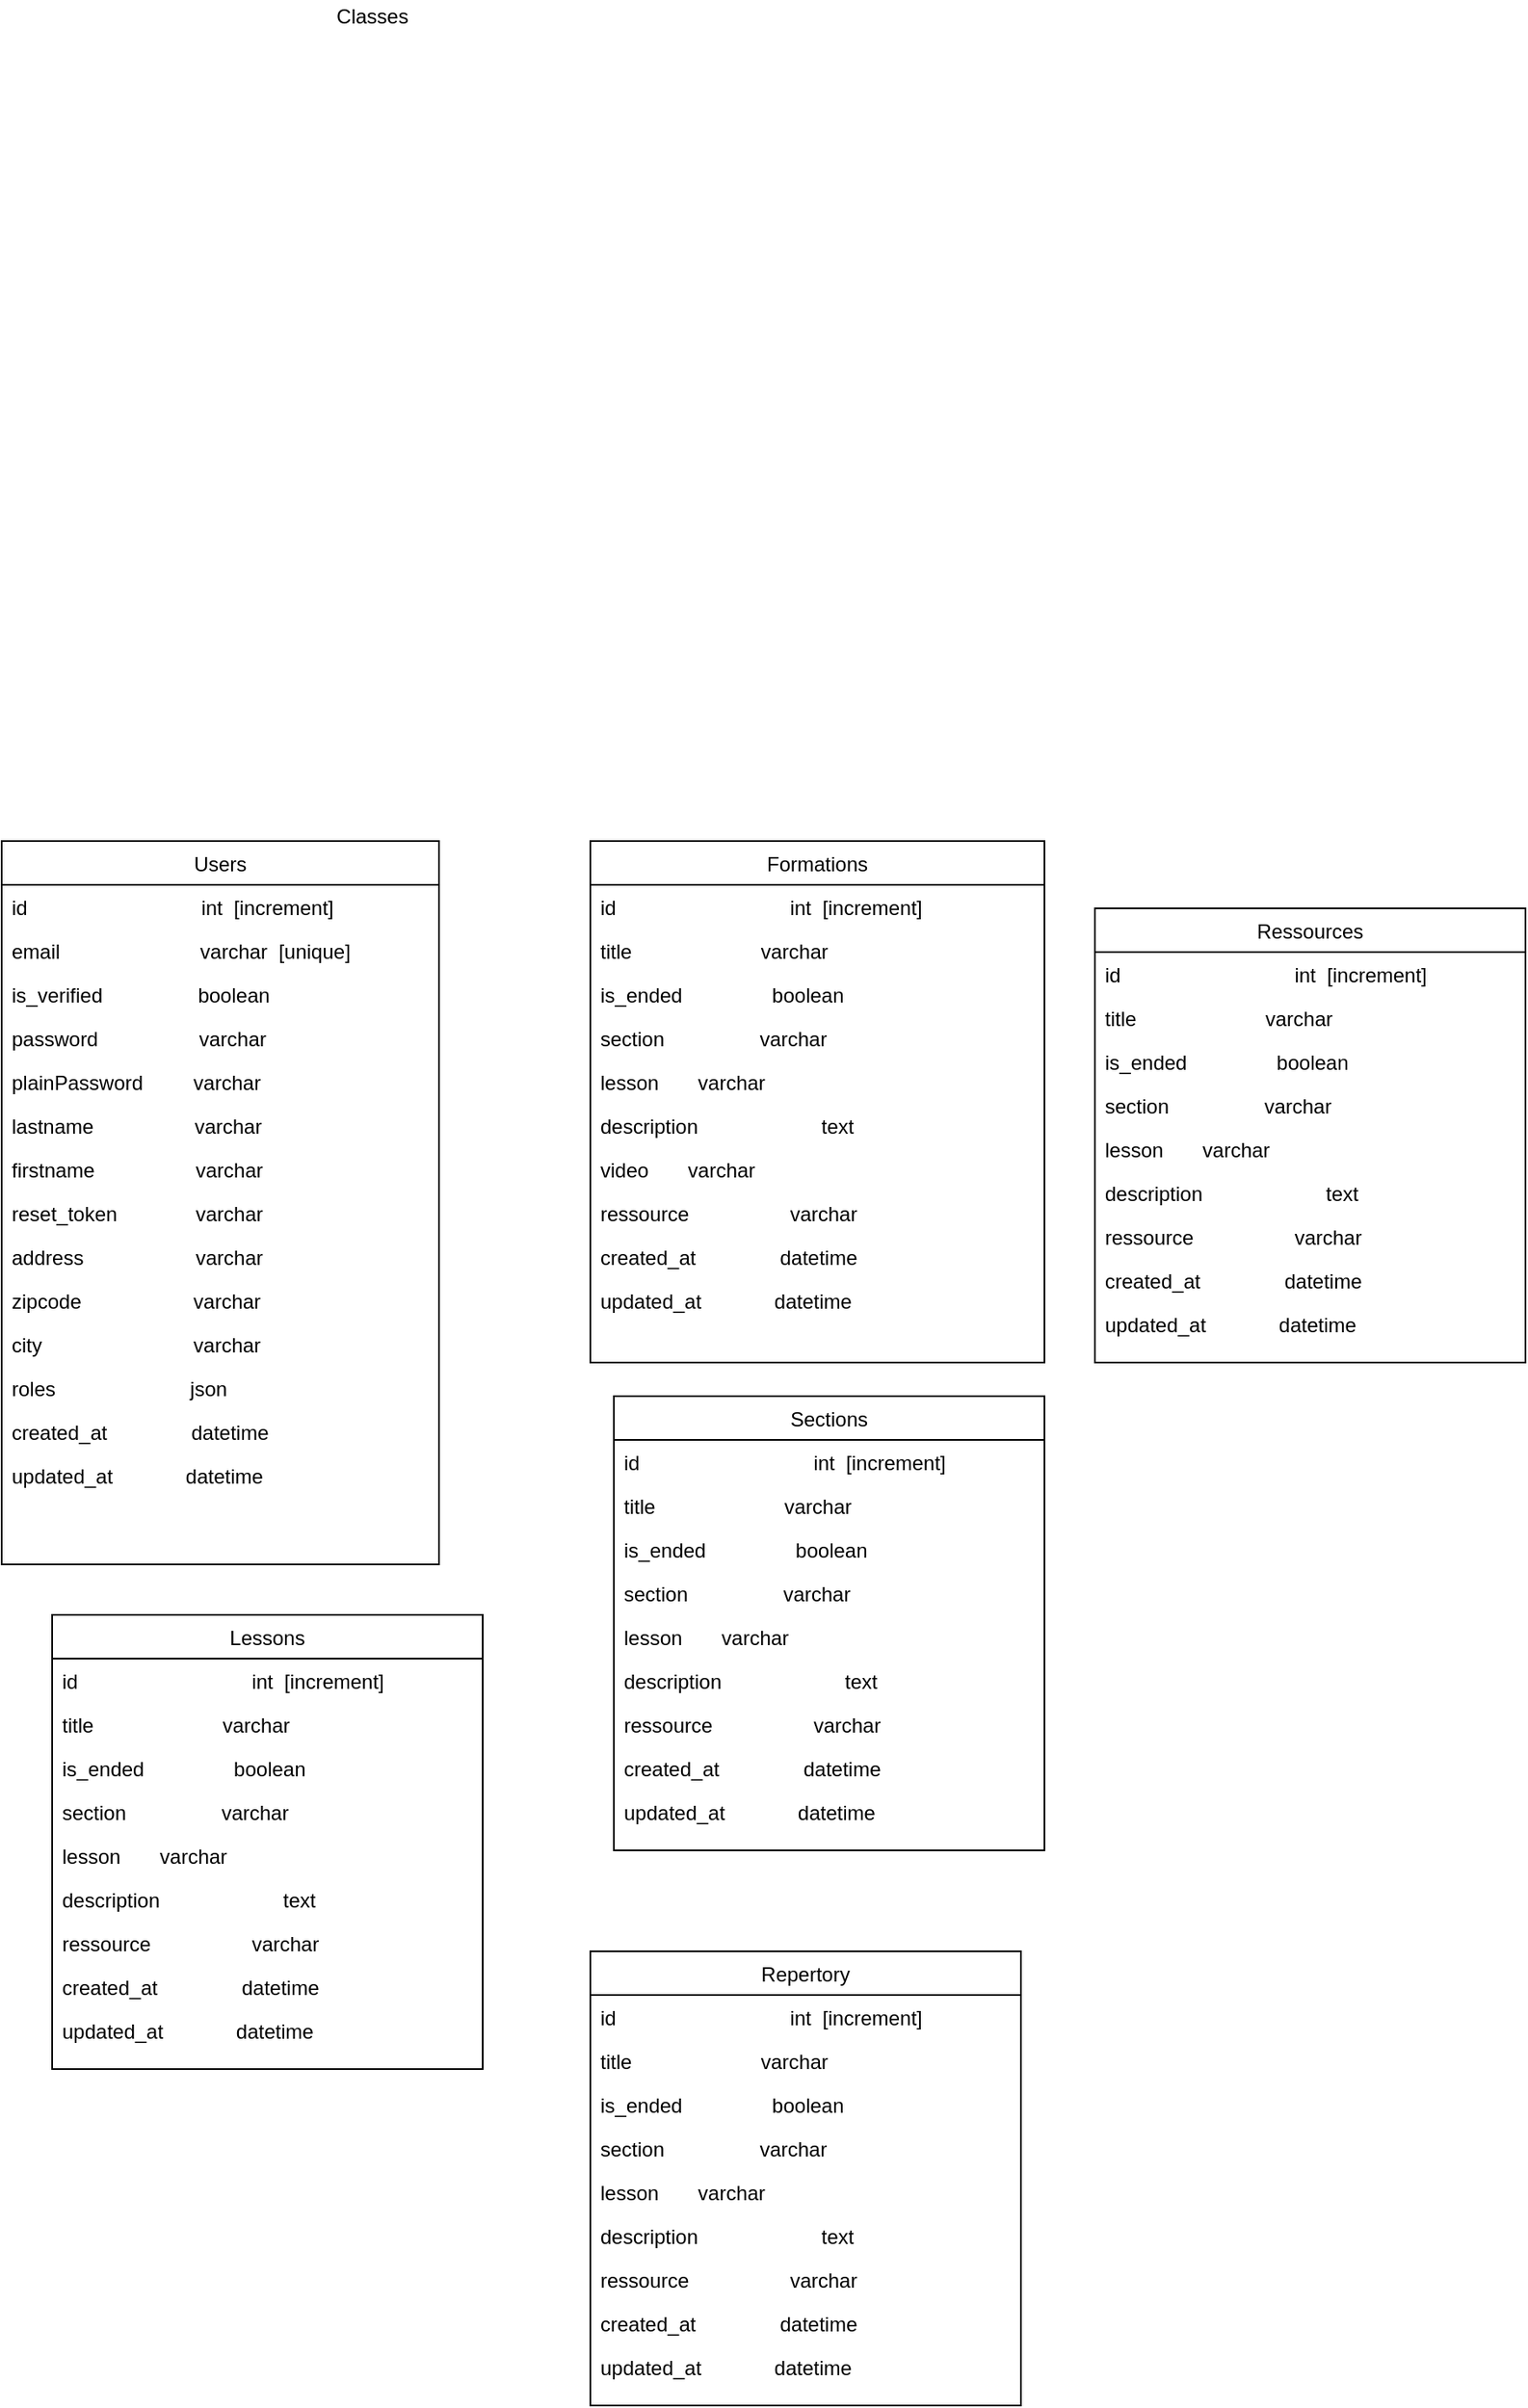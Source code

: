 <mxfile version="19.0.1" type="github">
  <diagram id="4xAlueajEXwUmsY7dy-2" name="Page-1">
    <mxGraphModel dx="796" dy="481" grid="1" gridSize="10" guides="1" tooltips="1" connect="1" arrows="1" fold="1" page="1" pageScale="1" pageWidth="827" pageHeight="1169" math="0" shadow="0">
      <root>
        <mxCell id="0" />
        <mxCell id="1" parent="0" />
        <mxCell id="2" value="Classes" style="text;html=1;resizable=0;autosize=1;align=center;verticalAlign=middle;points=[];fillColor=none;strokeColor=none;rounded=0;" parent="1" vertex="1">
          <mxGeometry x="240" y="20" width="60" height="20" as="geometry" />
        </mxCell>
        <mxCell id="TXKYhUwDw8YYV6_7jRAu-2" value="Users" style="swimlane;fontStyle=0;align=center;verticalAlign=top;childLayout=stackLayout;horizontal=1;startSize=26;horizontalStack=0;resizeParent=1;resizeLast=0;collapsible=1;marginBottom=0;rounded=0;shadow=0;strokeWidth=1;" vertex="1" parent="1">
          <mxGeometry x="50" y="520" width="260" height="430" as="geometry">
            <mxRectangle x="340" y="380" width="170" height="26" as="alternateBounds" />
          </mxGeometry>
        </mxCell>
        <mxCell id="TXKYhUwDw8YYV6_7jRAu-3" value="id                               int  [increment]" style="text;align=left;verticalAlign=top;spacingLeft=4;spacingRight=4;overflow=hidden;rotatable=0;points=[[0,0.5],[1,0.5]];portConstraint=eastwest;" vertex="1" parent="TXKYhUwDw8YYV6_7jRAu-2">
          <mxGeometry y="26" width="260" height="26" as="geometry" />
        </mxCell>
        <mxCell id="TXKYhUwDw8YYV6_7jRAu-4" value="email                         varchar  [unique]" style="text;align=left;verticalAlign=top;spacingLeft=4;spacingRight=4;overflow=hidden;rotatable=0;points=[[0,0.5],[1,0.5]];portConstraint=eastwest;" vertex="1" parent="TXKYhUwDw8YYV6_7jRAu-2">
          <mxGeometry y="52" width="260" height="26" as="geometry" />
        </mxCell>
        <mxCell id="TXKYhUwDw8YYV6_7jRAu-5" value="is_verified                 boolean" style="text;align=left;verticalAlign=top;spacingLeft=4;spacingRight=4;overflow=hidden;rotatable=0;points=[[0,0.5],[1,0.5]];portConstraint=eastwest;" vertex="1" parent="TXKYhUwDw8YYV6_7jRAu-2">
          <mxGeometry y="78" width="260" height="26" as="geometry" />
        </mxCell>
        <mxCell id="TXKYhUwDw8YYV6_7jRAu-6" value="password                  varchar" style="text;align=left;verticalAlign=top;spacingLeft=4;spacingRight=4;overflow=hidden;rotatable=0;points=[[0,0.5],[1,0.5]];portConstraint=eastwest;" vertex="1" parent="TXKYhUwDw8YYV6_7jRAu-2">
          <mxGeometry y="104" width="260" height="26" as="geometry" />
        </mxCell>
        <mxCell id="TXKYhUwDw8YYV6_7jRAu-7" value="plainPassword         varchar" style="text;align=left;verticalAlign=top;spacingLeft=4;spacingRight=4;overflow=hidden;rotatable=0;points=[[0,0.5],[1,0.5]];portConstraint=eastwest;" vertex="1" parent="TXKYhUwDw8YYV6_7jRAu-2">
          <mxGeometry y="130" width="260" height="26" as="geometry" />
        </mxCell>
        <mxCell id="TXKYhUwDw8YYV6_7jRAu-8" value="lastname                  varchar" style="text;align=left;verticalAlign=top;spacingLeft=4;spacingRight=4;overflow=hidden;rotatable=0;points=[[0,0.5],[1,0.5]];portConstraint=eastwest;" vertex="1" parent="TXKYhUwDw8YYV6_7jRAu-2">
          <mxGeometry y="156" width="260" height="26" as="geometry" />
        </mxCell>
        <mxCell id="TXKYhUwDw8YYV6_7jRAu-9" value="firstname                  varchar" style="text;align=left;verticalAlign=top;spacingLeft=4;spacingRight=4;overflow=hidden;rotatable=0;points=[[0,0.5],[1,0.5]];portConstraint=eastwest;" vertex="1" parent="TXKYhUwDw8YYV6_7jRAu-2">
          <mxGeometry y="182" width="260" height="26" as="geometry" />
        </mxCell>
        <mxCell id="TXKYhUwDw8YYV6_7jRAu-10" value="reset_token              varchar" style="text;align=left;verticalAlign=top;spacingLeft=4;spacingRight=4;overflow=hidden;rotatable=0;points=[[0,0.5],[1,0.5]];portConstraint=eastwest;" vertex="1" parent="TXKYhUwDw8YYV6_7jRAu-2">
          <mxGeometry y="208" width="260" height="26" as="geometry" />
        </mxCell>
        <mxCell id="TXKYhUwDw8YYV6_7jRAu-11" value="address                    varchar" style="text;align=left;verticalAlign=top;spacingLeft=4;spacingRight=4;overflow=hidden;rotatable=0;points=[[0,0.5],[1,0.5]];portConstraint=eastwest;" vertex="1" parent="TXKYhUwDw8YYV6_7jRAu-2">
          <mxGeometry y="234" width="260" height="26" as="geometry" />
        </mxCell>
        <mxCell id="TXKYhUwDw8YYV6_7jRAu-12" value="zipcode                    varchar" style="text;align=left;verticalAlign=top;spacingLeft=4;spacingRight=4;overflow=hidden;rotatable=0;points=[[0,0.5],[1,0.5]];portConstraint=eastwest;" vertex="1" parent="TXKYhUwDw8YYV6_7jRAu-2">
          <mxGeometry y="260" width="260" height="26" as="geometry" />
        </mxCell>
        <mxCell id="TXKYhUwDw8YYV6_7jRAu-13" value="city                           varchar" style="text;align=left;verticalAlign=top;spacingLeft=4;spacingRight=4;overflow=hidden;rotatable=0;points=[[0,0.5],[1,0.5]];portConstraint=eastwest;" vertex="1" parent="TXKYhUwDw8YYV6_7jRAu-2">
          <mxGeometry y="286" width="260" height="26" as="geometry" />
        </mxCell>
        <mxCell id="TXKYhUwDw8YYV6_7jRAu-14" value="roles                        json" style="text;align=left;verticalAlign=top;spacingLeft=4;spacingRight=4;overflow=hidden;rotatable=0;points=[[0,0.5],[1,0.5]];portConstraint=eastwest;" vertex="1" parent="TXKYhUwDw8YYV6_7jRAu-2">
          <mxGeometry y="312" width="260" height="26" as="geometry" />
        </mxCell>
        <mxCell id="TXKYhUwDw8YYV6_7jRAu-15" value="created_at               datetime" style="text;align=left;verticalAlign=top;spacingLeft=4;spacingRight=4;overflow=hidden;rotatable=0;points=[[0,0.5],[1,0.5]];portConstraint=eastwest;" vertex="1" parent="TXKYhUwDw8YYV6_7jRAu-2">
          <mxGeometry y="338" width="260" height="26" as="geometry" />
        </mxCell>
        <mxCell id="TXKYhUwDw8YYV6_7jRAu-16" value="updated_at             datetime" style="text;align=left;verticalAlign=top;spacingLeft=4;spacingRight=4;overflow=hidden;rotatable=0;points=[[0,0.5],[1,0.5]];portConstraint=eastwest;" vertex="1" parent="TXKYhUwDw8YYV6_7jRAu-2">
          <mxGeometry y="364" width="260" height="26" as="geometry" />
        </mxCell>
        <mxCell id="TXKYhUwDw8YYV6_7jRAu-17" value="Formations" style="swimlane;fontStyle=0;align=center;verticalAlign=top;childLayout=stackLayout;horizontal=1;startSize=26;horizontalStack=0;resizeParent=1;resizeLast=0;collapsible=1;marginBottom=0;rounded=0;shadow=0;strokeWidth=1;" vertex="1" parent="1">
          <mxGeometry x="400" y="520" width="270" height="310" as="geometry">
            <mxRectangle x="340" y="380" width="170" height="26" as="alternateBounds" />
          </mxGeometry>
        </mxCell>
        <mxCell id="TXKYhUwDw8YYV6_7jRAu-18" value="id                               int  [increment]" style="text;align=left;verticalAlign=top;spacingLeft=4;spacingRight=4;overflow=hidden;rotatable=0;points=[[0,0.5],[1,0.5]];portConstraint=eastwest;" vertex="1" parent="TXKYhUwDw8YYV6_7jRAu-17">
          <mxGeometry y="26" width="270" height="26" as="geometry" />
        </mxCell>
        <mxCell id="TXKYhUwDw8YYV6_7jRAu-19" value="title                       varchar  " style="text;align=left;verticalAlign=top;spacingLeft=4;spacingRight=4;overflow=hidden;rotatable=0;points=[[0,0.5],[1,0.5]];portConstraint=eastwest;" vertex="1" parent="TXKYhUwDw8YYV6_7jRAu-17">
          <mxGeometry y="52" width="270" height="26" as="geometry" />
        </mxCell>
        <mxCell id="TXKYhUwDw8YYV6_7jRAu-20" value="is_ended                boolean" style="text;align=left;verticalAlign=top;spacingLeft=4;spacingRight=4;overflow=hidden;rotatable=0;points=[[0,0.5],[1,0.5]];portConstraint=eastwest;" vertex="1" parent="TXKYhUwDw8YYV6_7jRAu-17">
          <mxGeometry y="78" width="270" height="26" as="geometry" />
        </mxCell>
        <mxCell id="TXKYhUwDw8YYV6_7jRAu-21" value="section                 varchar" style="text;align=left;verticalAlign=top;spacingLeft=4;spacingRight=4;overflow=hidden;rotatable=0;points=[[0,0.5],[1,0.5]];portConstraint=eastwest;" vertex="1" parent="TXKYhUwDw8YYV6_7jRAu-17">
          <mxGeometry y="104" width="270" height="26" as="geometry" />
        </mxCell>
        <mxCell id="TXKYhUwDw8YYV6_7jRAu-22" value="lesson       varchar" style="text;align=left;verticalAlign=top;spacingLeft=4;spacingRight=4;overflow=hidden;rotatable=0;points=[[0,0.5],[1,0.5]];portConstraint=eastwest;" vertex="1" parent="TXKYhUwDw8YYV6_7jRAu-17">
          <mxGeometry y="130" width="270" height="26" as="geometry" />
        </mxCell>
        <mxCell id="TXKYhUwDw8YYV6_7jRAu-23" value="description                      text" style="text;align=left;verticalAlign=top;spacingLeft=4;spacingRight=4;overflow=hidden;rotatable=0;points=[[0,0.5],[1,0.5]];portConstraint=eastwest;" vertex="1" parent="TXKYhUwDw8YYV6_7jRAu-17">
          <mxGeometry y="156" width="270" height="26" as="geometry" />
        </mxCell>
        <mxCell id="TXKYhUwDw8YYV6_7jRAu-63" value="video       varchar" style="text;align=left;verticalAlign=top;spacingLeft=4;spacingRight=4;overflow=hidden;rotatable=0;points=[[0,0.5],[1,0.5]];portConstraint=eastwest;" vertex="1" parent="TXKYhUwDw8YYV6_7jRAu-17">
          <mxGeometry y="182" width="270" height="26" as="geometry" />
        </mxCell>
        <mxCell id="TXKYhUwDw8YYV6_7jRAu-24" value="ressource                  varchar" style="text;align=left;verticalAlign=top;spacingLeft=4;spacingRight=4;overflow=hidden;rotatable=0;points=[[0,0.5],[1,0.5]];portConstraint=eastwest;" vertex="1" parent="TXKYhUwDw8YYV6_7jRAu-17">
          <mxGeometry y="208" width="270" height="26" as="geometry" />
        </mxCell>
        <mxCell id="TXKYhUwDw8YYV6_7jRAu-30" value="created_at               datetime" style="text;align=left;verticalAlign=top;spacingLeft=4;spacingRight=4;overflow=hidden;rotatable=0;points=[[0,0.5],[1,0.5]];portConstraint=eastwest;" vertex="1" parent="TXKYhUwDw8YYV6_7jRAu-17">
          <mxGeometry y="234" width="270" height="26" as="geometry" />
        </mxCell>
        <mxCell id="TXKYhUwDw8YYV6_7jRAu-31" value="updated_at             datetime" style="text;align=left;verticalAlign=top;spacingLeft=4;spacingRight=4;overflow=hidden;rotatable=0;points=[[0,0.5],[1,0.5]];portConstraint=eastwest;" vertex="1" parent="TXKYhUwDw8YYV6_7jRAu-17">
          <mxGeometry y="260" width="270" height="26" as="geometry" />
        </mxCell>
        <mxCell id="TXKYhUwDw8YYV6_7jRAu-33" value="Sections" style="swimlane;fontStyle=0;align=center;verticalAlign=top;childLayout=stackLayout;horizontal=1;startSize=26;horizontalStack=0;resizeParent=1;resizeLast=0;collapsible=1;marginBottom=0;rounded=0;shadow=0;strokeWidth=1;" vertex="1" parent="1">
          <mxGeometry x="414" y="850" width="256" height="270" as="geometry">
            <mxRectangle x="340" y="380" width="170" height="26" as="alternateBounds" />
          </mxGeometry>
        </mxCell>
        <mxCell id="TXKYhUwDw8YYV6_7jRAu-34" value="id                               int  [increment]" style="text;align=left;verticalAlign=top;spacingLeft=4;spacingRight=4;overflow=hidden;rotatable=0;points=[[0,0.5],[1,0.5]];portConstraint=eastwest;" vertex="1" parent="TXKYhUwDw8YYV6_7jRAu-33">
          <mxGeometry y="26" width="256" height="26" as="geometry" />
        </mxCell>
        <mxCell id="TXKYhUwDw8YYV6_7jRAu-35" value="title                       varchar  " style="text;align=left;verticalAlign=top;spacingLeft=4;spacingRight=4;overflow=hidden;rotatable=0;points=[[0,0.5],[1,0.5]];portConstraint=eastwest;" vertex="1" parent="TXKYhUwDw8YYV6_7jRAu-33">
          <mxGeometry y="52" width="256" height="26" as="geometry" />
        </mxCell>
        <mxCell id="TXKYhUwDw8YYV6_7jRAu-36" value="is_ended                boolean" style="text;align=left;verticalAlign=top;spacingLeft=4;spacingRight=4;overflow=hidden;rotatable=0;points=[[0,0.5],[1,0.5]];portConstraint=eastwest;" vertex="1" parent="TXKYhUwDw8YYV6_7jRAu-33">
          <mxGeometry y="78" width="256" height="26" as="geometry" />
        </mxCell>
        <mxCell id="TXKYhUwDw8YYV6_7jRAu-37" value="section                 varchar" style="text;align=left;verticalAlign=top;spacingLeft=4;spacingRight=4;overflow=hidden;rotatable=0;points=[[0,0.5],[1,0.5]];portConstraint=eastwest;" vertex="1" parent="TXKYhUwDw8YYV6_7jRAu-33">
          <mxGeometry y="104" width="256" height="26" as="geometry" />
        </mxCell>
        <mxCell id="TXKYhUwDw8YYV6_7jRAu-38" value="lesson       varchar" style="text;align=left;verticalAlign=top;spacingLeft=4;spacingRight=4;overflow=hidden;rotatable=0;points=[[0,0.5],[1,0.5]];portConstraint=eastwest;" vertex="1" parent="TXKYhUwDw8YYV6_7jRAu-33">
          <mxGeometry y="130" width="256" height="26" as="geometry" />
        </mxCell>
        <mxCell id="TXKYhUwDw8YYV6_7jRAu-39" value="description                      text" style="text;align=left;verticalAlign=top;spacingLeft=4;spacingRight=4;overflow=hidden;rotatable=0;points=[[0,0.5],[1,0.5]];portConstraint=eastwest;" vertex="1" parent="TXKYhUwDw8YYV6_7jRAu-33">
          <mxGeometry y="156" width="256" height="26" as="geometry" />
        </mxCell>
        <mxCell id="TXKYhUwDw8YYV6_7jRAu-40" value="ressource                  varchar" style="text;align=left;verticalAlign=top;spacingLeft=4;spacingRight=4;overflow=hidden;rotatable=0;points=[[0,0.5],[1,0.5]];portConstraint=eastwest;" vertex="1" parent="TXKYhUwDw8YYV6_7jRAu-33">
          <mxGeometry y="182" width="256" height="26" as="geometry" />
        </mxCell>
        <mxCell id="TXKYhUwDw8YYV6_7jRAu-41" value="created_at               datetime" style="text;align=left;verticalAlign=top;spacingLeft=4;spacingRight=4;overflow=hidden;rotatable=0;points=[[0,0.5],[1,0.5]];portConstraint=eastwest;" vertex="1" parent="TXKYhUwDw8YYV6_7jRAu-33">
          <mxGeometry y="208" width="256" height="26" as="geometry" />
        </mxCell>
        <mxCell id="TXKYhUwDw8YYV6_7jRAu-42" value="updated_at             datetime" style="text;align=left;verticalAlign=top;spacingLeft=4;spacingRight=4;overflow=hidden;rotatable=0;points=[[0,0.5],[1,0.5]];portConstraint=eastwest;" vertex="1" parent="TXKYhUwDw8YYV6_7jRAu-33">
          <mxGeometry y="234" width="256" height="26" as="geometry" />
        </mxCell>
        <mxCell id="TXKYhUwDw8YYV6_7jRAu-43" value="Lessons" style="swimlane;fontStyle=0;align=center;verticalAlign=top;childLayout=stackLayout;horizontal=1;startSize=26;horizontalStack=0;resizeParent=1;resizeLast=0;collapsible=1;marginBottom=0;rounded=0;shadow=0;strokeWidth=1;" vertex="1" parent="1">
          <mxGeometry x="80" y="980" width="256" height="270" as="geometry">
            <mxRectangle x="340" y="380" width="170" height="26" as="alternateBounds" />
          </mxGeometry>
        </mxCell>
        <mxCell id="TXKYhUwDw8YYV6_7jRAu-44" value="id                               int  [increment]" style="text;align=left;verticalAlign=top;spacingLeft=4;spacingRight=4;overflow=hidden;rotatable=0;points=[[0,0.5],[1,0.5]];portConstraint=eastwest;" vertex="1" parent="TXKYhUwDw8YYV6_7jRAu-43">
          <mxGeometry y="26" width="256" height="26" as="geometry" />
        </mxCell>
        <mxCell id="TXKYhUwDw8YYV6_7jRAu-45" value="title                       varchar  " style="text;align=left;verticalAlign=top;spacingLeft=4;spacingRight=4;overflow=hidden;rotatable=0;points=[[0,0.5],[1,0.5]];portConstraint=eastwest;" vertex="1" parent="TXKYhUwDw8YYV6_7jRAu-43">
          <mxGeometry y="52" width="256" height="26" as="geometry" />
        </mxCell>
        <mxCell id="TXKYhUwDw8YYV6_7jRAu-46" value="is_ended                boolean" style="text;align=left;verticalAlign=top;spacingLeft=4;spacingRight=4;overflow=hidden;rotatable=0;points=[[0,0.5],[1,0.5]];portConstraint=eastwest;" vertex="1" parent="TXKYhUwDw8YYV6_7jRAu-43">
          <mxGeometry y="78" width="256" height="26" as="geometry" />
        </mxCell>
        <mxCell id="TXKYhUwDw8YYV6_7jRAu-47" value="section                 varchar" style="text;align=left;verticalAlign=top;spacingLeft=4;spacingRight=4;overflow=hidden;rotatable=0;points=[[0,0.5],[1,0.5]];portConstraint=eastwest;" vertex="1" parent="TXKYhUwDw8YYV6_7jRAu-43">
          <mxGeometry y="104" width="256" height="26" as="geometry" />
        </mxCell>
        <mxCell id="TXKYhUwDw8YYV6_7jRAu-48" value="lesson       varchar" style="text;align=left;verticalAlign=top;spacingLeft=4;spacingRight=4;overflow=hidden;rotatable=0;points=[[0,0.5],[1,0.5]];portConstraint=eastwest;" vertex="1" parent="TXKYhUwDw8YYV6_7jRAu-43">
          <mxGeometry y="130" width="256" height="26" as="geometry" />
        </mxCell>
        <mxCell id="TXKYhUwDw8YYV6_7jRAu-49" value="description                      text" style="text;align=left;verticalAlign=top;spacingLeft=4;spacingRight=4;overflow=hidden;rotatable=0;points=[[0,0.5],[1,0.5]];portConstraint=eastwest;" vertex="1" parent="TXKYhUwDw8YYV6_7jRAu-43">
          <mxGeometry y="156" width="256" height="26" as="geometry" />
        </mxCell>
        <mxCell id="TXKYhUwDw8YYV6_7jRAu-50" value="ressource                  varchar" style="text;align=left;verticalAlign=top;spacingLeft=4;spacingRight=4;overflow=hidden;rotatable=0;points=[[0,0.5],[1,0.5]];portConstraint=eastwest;" vertex="1" parent="TXKYhUwDw8YYV6_7jRAu-43">
          <mxGeometry y="182" width="256" height="26" as="geometry" />
        </mxCell>
        <mxCell id="TXKYhUwDw8YYV6_7jRAu-51" value="created_at               datetime" style="text;align=left;verticalAlign=top;spacingLeft=4;spacingRight=4;overflow=hidden;rotatable=0;points=[[0,0.5],[1,0.5]];portConstraint=eastwest;" vertex="1" parent="TXKYhUwDw8YYV6_7jRAu-43">
          <mxGeometry y="208" width="256" height="26" as="geometry" />
        </mxCell>
        <mxCell id="TXKYhUwDw8YYV6_7jRAu-52" value="updated_at             datetime" style="text;align=left;verticalAlign=top;spacingLeft=4;spacingRight=4;overflow=hidden;rotatable=0;points=[[0,0.5],[1,0.5]];portConstraint=eastwest;" vertex="1" parent="TXKYhUwDw8YYV6_7jRAu-43">
          <mxGeometry y="234" width="256" height="26" as="geometry" />
        </mxCell>
        <mxCell id="TXKYhUwDw8YYV6_7jRAu-53" value="Ressources" style="swimlane;fontStyle=0;align=center;verticalAlign=top;childLayout=stackLayout;horizontal=1;startSize=26;horizontalStack=0;resizeParent=1;resizeLast=0;collapsible=1;marginBottom=0;rounded=0;shadow=0;strokeWidth=1;" vertex="1" parent="1">
          <mxGeometry x="700" y="560" width="256" height="270" as="geometry">
            <mxRectangle x="340" y="380" width="170" height="26" as="alternateBounds" />
          </mxGeometry>
        </mxCell>
        <mxCell id="TXKYhUwDw8YYV6_7jRAu-54" value="id                               int  [increment]" style="text;align=left;verticalAlign=top;spacingLeft=4;spacingRight=4;overflow=hidden;rotatable=0;points=[[0,0.5],[1,0.5]];portConstraint=eastwest;" vertex="1" parent="TXKYhUwDw8YYV6_7jRAu-53">
          <mxGeometry y="26" width="256" height="26" as="geometry" />
        </mxCell>
        <mxCell id="TXKYhUwDw8YYV6_7jRAu-55" value="title                       varchar  " style="text;align=left;verticalAlign=top;spacingLeft=4;spacingRight=4;overflow=hidden;rotatable=0;points=[[0,0.5],[1,0.5]];portConstraint=eastwest;" vertex="1" parent="TXKYhUwDw8YYV6_7jRAu-53">
          <mxGeometry y="52" width="256" height="26" as="geometry" />
        </mxCell>
        <mxCell id="TXKYhUwDw8YYV6_7jRAu-56" value="is_ended                boolean" style="text;align=left;verticalAlign=top;spacingLeft=4;spacingRight=4;overflow=hidden;rotatable=0;points=[[0,0.5],[1,0.5]];portConstraint=eastwest;" vertex="1" parent="TXKYhUwDw8YYV6_7jRAu-53">
          <mxGeometry y="78" width="256" height="26" as="geometry" />
        </mxCell>
        <mxCell id="TXKYhUwDw8YYV6_7jRAu-57" value="section                 varchar" style="text;align=left;verticalAlign=top;spacingLeft=4;spacingRight=4;overflow=hidden;rotatable=0;points=[[0,0.5],[1,0.5]];portConstraint=eastwest;" vertex="1" parent="TXKYhUwDw8YYV6_7jRAu-53">
          <mxGeometry y="104" width="256" height="26" as="geometry" />
        </mxCell>
        <mxCell id="TXKYhUwDw8YYV6_7jRAu-58" value="lesson       varchar" style="text;align=left;verticalAlign=top;spacingLeft=4;spacingRight=4;overflow=hidden;rotatable=0;points=[[0,0.5],[1,0.5]];portConstraint=eastwest;" vertex="1" parent="TXKYhUwDw8YYV6_7jRAu-53">
          <mxGeometry y="130" width="256" height="26" as="geometry" />
        </mxCell>
        <mxCell id="TXKYhUwDw8YYV6_7jRAu-59" value="description                      text" style="text;align=left;verticalAlign=top;spacingLeft=4;spacingRight=4;overflow=hidden;rotatable=0;points=[[0,0.5],[1,0.5]];portConstraint=eastwest;" vertex="1" parent="TXKYhUwDw8YYV6_7jRAu-53">
          <mxGeometry y="156" width="256" height="26" as="geometry" />
        </mxCell>
        <mxCell id="TXKYhUwDw8YYV6_7jRAu-60" value="ressource                  varchar" style="text;align=left;verticalAlign=top;spacingLeft=4;spacingRight=4;overflow=hidden;rotatable=0;points=[[0,0.5],[1,0.5]];portConstraint=eastwest;" vertex="1" parent="TXKYhUwDw8YYV6_7jRAu-53">
          <mxGeometry y="182" width="256" height="26" as="geometry" />
        </mxCell>
        <mxCell id="TXKYhUwDw8YYV6_7jRAu-61" value="created_at               datetime" style="text;align=left;verticalAlign=top;spacingLeft=4;spacingRight=4;overflow=hidden;rotatable=0;points=[[0,0.5],[1,0.5]];portConstraint=eastwest;" vertex="1" parent="TXKYhUwDw8YYV6_7jRAu-53">
          <mxGeometry y="208" width="256" height="26" as="geometry" />
        </mxCell>
        <mxCell id="TXKYhUwDw8YYV6_7jRAu-62" value="updated_at             datetime" style="text;align=left;verticalAlign=top;spacingLeft=4;spacingRight=4;overflow=hidden;rotatable=0;points=[[0,0.5],[1,0.5]];portConstraint=eastwest;" vertex="1" parent="TXKYhUwDw8YYV6_7jRAu-53">
          <mxGeometry y="234" width="256" height="26" as="geometry" />
        </mxCell>
        <mxCell id="TXKYhUwDw8YYV6_7jRAu-64" value="Repertory" style="swimlane;fontStyle=0;align=center;verticalAlign=top;childLayout=stackLayout;horizontal=1;startSize=26;horizontalStack=0;resizeParent=1;resizeLast=0;collapsible=1;marginBottom=0;rounded=0;shadow=0;strokeWidth=1;" vertex="1" parent="1">
          <mxGeometry x="400" y="1180" width="256" height="270" as="geometry">
            <mxRectangle x="340" y="380" width="170" height="26" as="alternateBounds" />
          </mxGeometry>
        </mxCell>
        <mxCell id="TXKYhUwDw8YYV6_7jRAu-65" value="id                               int  [increment]" style="text;align=left;verticalAlign=top;spacingLeft=4;spacingRight=4;overflow=hidden;rotatable=0;points=[[0,0.5],[1,0.5]];portConstraint=eastwest;" vertex="1" parent="TXKYhUwDw8YYV6_7jRAu-64">
          <mxGeometry y="26" width="256" height="26" as="geometry" />
        </mxCell>
        <mxCell id="TXKYhUwDw8YYV6_7jRAu-66" value="title                       varchar  " style="text;align=left;verticalAlign=top;spacingLeft=4;spacingRight=4;overflow=hidden;rotatable=0;points=[[0,0.5],[1,0.5]];portConstraint=eastwest;" vertex="1" parent="TXKYhUwDw8YYV6_7jRAu-64">
          <mxGeometry y="52" width="256" height="26" as="geometry" />
        </mxCell>
        <mxCell id="TXKYhUwDw8YYV6_7jRAu-67" value="is_ended                boolean" style="text;align=left;verticalAlign=top;spacingLeft=4;spacingRight=4;overflow=hidden;rotatable=0;points=[[0,0.5],[1,0.5]];portConstraint=eastwest;" vertex="1" parent="TXKYhUwDw8YYV6_7jRAu-64">
          <mxGeometry y="78" width="256" height="26" as="geometry" />
        </mxCell>
        <mxCell id="TXKYhUwDw8YYV6_7jRAu-68" value="section                 varchar" style="text;align=left;verticalAlign=top;spacingLeft=4;spacingRight=4;overflow=hidden;rotatable=0;points=[[0,0.5],[1,0.5]];portConstraint=eastwest;" vertex="1" parent="TXKYhUwDw8YYV6_7jRAu-64">
          <mxGeometry y="104" width="256" height="26" as="geometry" />
        </mxCell>
        <mxCell id="TXKYhUwDw8YYV6_7jRAu-69" value="lesson       varchar" style="text;align=left;verticalAlign=top;spacingLeft=4;spacingRight=4;overflow=hidden;rotatable=0;points=[[0,0.5],[1,0.5]];portConstraint=eastwest;" vertex="1" parent="TXKYhUwDw8YYV6_7jRAu-64">
          <mxGeometry y="130" width="256" height="26" as="geometry" />
        </mxCell>
        <mxCell id="TXKYhUwDw8YYV6_7jRAu-70" value="description                      text" style="text;align=left;verticalAlign=top;spacingLeft=4;spacingRight=4;overflow=hidden;rotatable=0;points=[[0,0.5],[1,0.5]];portConstraint=eastwest;" vertex="1" parent="TXKYhUwDw8YYV6_7jRAu-64">
          <mxGeometry y="156" width="256" height="26" as="geometry" />
        </mxCell>
        <mxCell id="TXKYhUwDw8YYV6_7jRAu-71" value="ressource                  varchar" style="text;align=left;verticalAlign=top;spacingLeft=4;spacingRight=4;overflow=hidden;rotatable=0;points=[[0,0.5],[1,0.5]];portConstraint=eastwest;" vertex="1" parent="TXKYhUwDw8YYV6_7jRAu-64">
          <mxGeometry y="182" width="256" height="26" as="geometry" />
        </mxCell>
        <mxCell id="TXKYhUwDw8YYV6_7jRAu-72" value="created_at               datetime" style="text;align=left;verticalAlign=top;spacingLeft=4;spacingRight=4;overflow=hidden;rotatable=0;points=[[0,0.5],[1,0.5]];portConstraint=eastwest;" vertex="1" parent="TXKYhUwDw8YYV6_7jRAu-64">
          <mxGeometry y="208" width="256" height="26" as="geometry" />
        </mxCell>
        <mxCell id="TXKYhUwDw8YYV6_7jRAu-73" value="updated_at             datetime" style="text;align=left;verticalAlign=top;spacingLeft=4;spacingRight=4;overflow=hidden;rotatable=0;points=[[0,0.5],[1,0.5]];portConstraint=eastwest;" vertex="1" parent="TXKYhUwDw8YYV6_7jRAu-64">
          <mxGeometry y="234" width="256" height="26" as="geometry" />
        </mxCell>
      </root>
    </mxGraphModel>
  </diagram>
</mxfile>
